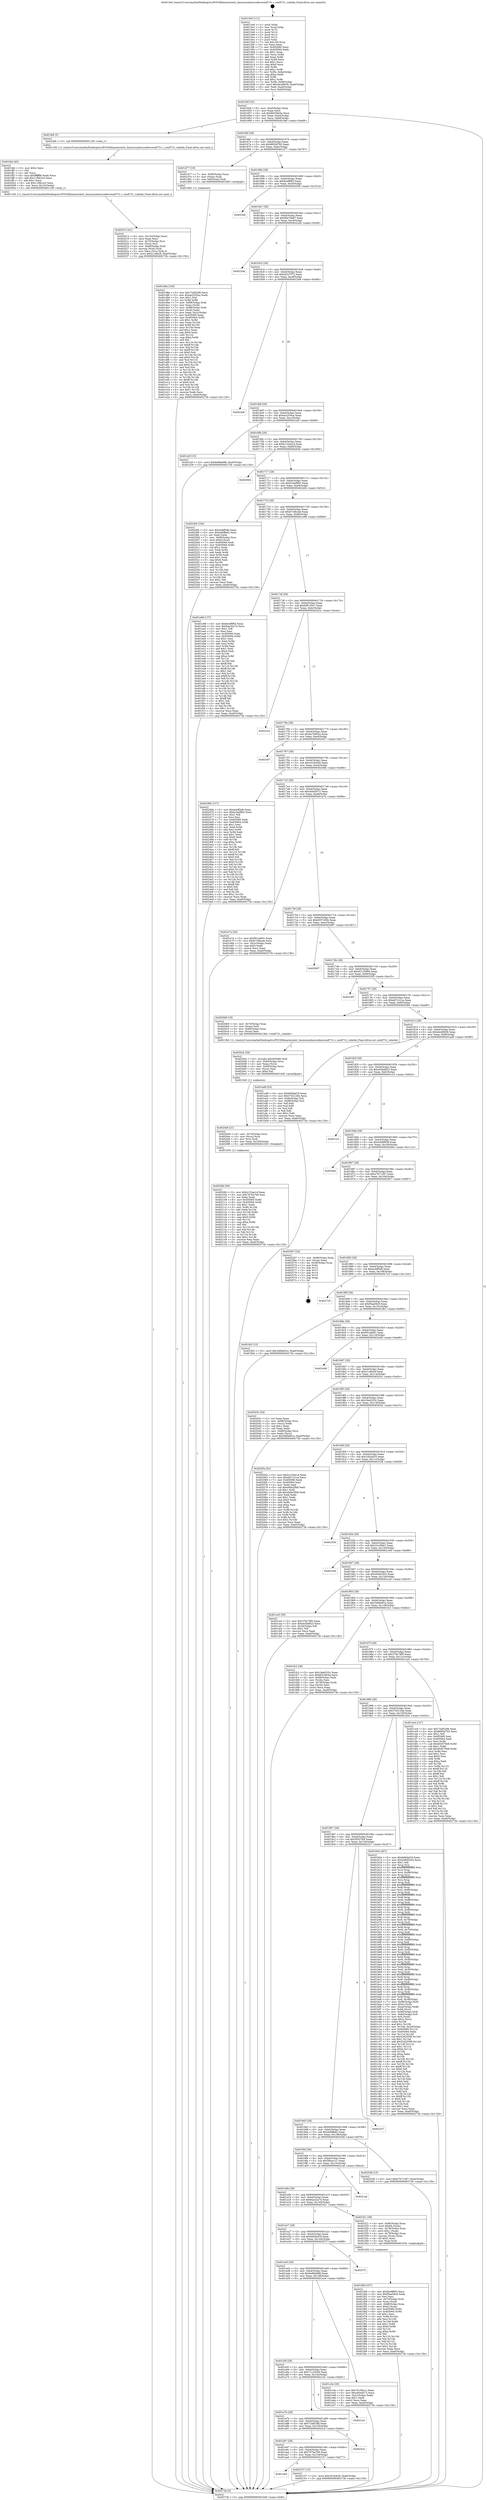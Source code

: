 digraph "0x4015e0" {
  label = "0x4015e0 (/mnt/c/Users/mathe/Desktop/tcc/POCII/binaries/extr_linuxsoundsoccodecswm8731.c_wm8731_volatile_Final-ollvm.out::main(0))"
  labelloc = "t"
  node[shape=record]

  Entry [label="",width=0.3,height=0.3,shape=circle,fillcolor=black,style=filled]
  "0x40164f" [label="{
     0x40164f [32]\l
     | [instrs]\l
     &nbsp;&nbsp;0x40164f \<+6\>: mov -0xa0(%rbp),%eax\l
     &nbsp;&nbsp;0x401655 \<+2\>: mov %eax,%ecx\l
     &nbsp;&nbsp;0x401657 \<+6\>: sub $0x80239c6a,%ecx\l
     &nbsp;&nbsp;0x40165d \<+6\>: mov %eax,-0xb4(%rbp)\l
     &nbsp;&nbsp;0x401663 \<+6\>: mov %ecx,-0xb8(%rbp)\l
     &nbsp;&nbsp;0x401669 \<+6\>: je 0000000000401fe6 \<main+0xa06\>\l
  }"]
  "0x401fe6" [label="{
     0x401fe6 [5]\l
     | [instrs]\l
     &nbsp;&nbsp;0x401fe6 \<+5\>: call 0000000000401160 \<next_i\>\l
     | [calls]\l
     &nbsp;&nbsp;0x401160 \{1\} (/mnt/c/Users/mathe/Desktop/tcc/POCII/binaries/extr_linuxsoundsoccodecswm8731.c_wm8731_volatile_Final-ollvm.out::next_i)\l
  }"]
  "0x40166f" [label="{
     0x40166f [28]\l
     | [instrs]\l
     &nbsp;&nbsp;0x40166f \<+5\>: jmp 0000000000401674 \<main+0x94\>\l
     &nbsp;&nbsp;0x401674 \<+6\>: mov -0xb4(%rbp),%eax\l
     &nbsp;&nbsp;0x40167a \<+5\>: sub $0x8693d7b5,%eax\l
     &nbsp;&nbsp;0x40167f \<+6\>: mov %eax,-0xbc(%rbp)\l
     &nbsp;&nbsp;0x401685 \<+6\>: je 0000000000401d77 \<main+0x797\>\l
  }"]
  Exit [label="",width=0.3,height=0.3,shape=circle,fillcolor=black,style=filled,peripheries=2]
  "0x401d77" [label="{
     0x401d77 [19]\l
     | [instrs]\l
     &nbsp;&nbsp;0x401d77 \<+7\>: mov -0x90(%rbp),%rax\l
     &nbsp;&nbsp;0x401d7e \<+3\>: mov (%rax),%rax\l
     &nbsp;&nbsp;0x401d81 \<+4\>: mov 0x8(%rax),%rdi\l
     &nbsp;&nbsp;0x401d85 \<+5\>: call 0000000000401060 \<atoi@plt\>\l
     | [calls]\l
     &nbsp;&nbsp;0x401060 \{1\} (unknown)\l
  }"]
  "0x40168b" [label="{
     0x40168b [28]\l
     | [instrs]\l
     &nbsp;&nbsp;0x40168b \<+5\>: jmp 0000000000401690 \<main+0xb0\>\l
     &nbsp;&nbsp;0x401690 \<+6\>: mov -0xb4(%rbp),%eax\l
     &nbsp;&nbsp;0x401696 \<+5\>: sub $0x8cef8f63,%eax\l
     &nbsp;&nbsp;0x40169b \<+6\>: mov %eax,-0xc0(%rbp)\l
     &nbsp;&nbsp;0x4016a1 \<+6\>: je 00000000004025fd \<main+0x101d\>\l
  }"]
  "0x401ab3" [label="{
     0x401ab3\l
  }", style=dashed]
  "0x4025fd" [label="{
     0x4025fd\l
  }", style=dashed]
  "0x4016a7" [label="{
     0x4016a7 [28]\l
     | [instrs]\l
     &nbsp;&nbsp;0x4016a7 \<+5\>: jmp 00000000004016ac \<main+0xcc\>\l
     &nbsp;&nbsp;0x4016ac \<+6\>: mov -0xb4(%rbp),%eax\l
     &nbsp;&nbsp;0x4016b2 \<+5\>: sub $0x96e78a87,%eax\l
     &nbsp;&nbsp;0x4016b7 \<+6\>: mov %eax,-0xc4(%rbp)\l
     &nbsp;&nbsp;0x4016bd \<+6\>: je 00000000004022dd \<main+0xcfd\>\l
  }"]
  "0x402157" [label="{
     0x402157 [15]\l
     | [instrs]\l
     &nbsp;&nbsp;0x402157 \<+10\>: movl $0xc018cb26,-0xa0(%rbp)\l
     &nbsp;&nbsp;0x402161 \<+5\>: jmp 000000000040273b \<main+0x115b\>\l
  }"]
  "0x4022dd" [label="{
     0x4022dd\l
  }", style=dashed]
  "0x4016c3" [label="{
     0x4016c3 [28]\l
     | [instrs]\l
     &nbsp;&nbsp;0x4016c3 \<+5\>: jmp 00000000004016c8 \<main+0xe8\>\l
     &nbsp;&nbsp;0x4016c8 \<+6\>: mov -0xb4(%rbp),%eax\l
     &nbsp;&nbsp;0x4016ce \<+5\>: sub $0xa0337f72,%eax\l
     &nbsp;&nbsp;0x4016d3 \<+6\>: mov %eax,-0xc8(%rbp)\l
     &nbsp;&nbsp;0x4016d9 \<+6\>: je 00000000004023e6 \<main+0xe06\>\l
  }"]
  "0x401a97" [label="{
     0x401a97 [28]\l
     | [instrs]\l
     &nbsp;&nbsp;0x401a97 \<+5\>: jmp 0000000000401a9c \<main+0x4bc\>\l
     &nbsp;&nbsp;0x401a9c \<+6\>: mov -0xb4(%rbp),%eax\l
     &nbsp;&nbsp;0x401aa2 \<+5\>: sub $0x767ba7b9,%eax\l
     &nbsp;&nbsp;0x401aa7 \<+6\>: mov %eax,-0x154(%rbp)\l
     &nbsp;&nbsp;0x401aad \<+6\>: je 0000000000402157 \<main+0xb77\>\l
  }"]
  "0x4023e6" [label="{
     0x4023e6\l
  }", style=dashed]
  "0x4016df" [label="{
     0x4016df [28]\l
     | [instrs]\l
     &nbsp;&nbsp;0x4016df \<+5\>: jmp 00000000004016e4 \<main+0x104\>\l
     &nbsp;&nbsp;0x4016e4 \<+6\>: mov -0xb4(%rbp),%eax\l
     &nbsp;&nbsp;0x4016ea \<+5\>: sub $0xae2250ca,%eax\l
     &nbsp;&nbsp;0x4016ef \<+6\>: mov %eax,-0xcc(%rbp)\l
     &nbsp;&nbsp;0x4016f5 \<+6\>: je 0000000000401e2f \<main+0x84f\>\l
  }"]
  "0x4025c4" [label="{
     0x4025c4\l
  }", style=dashed]
  "0x401e2f" [label="{
     0x401e2f [15]\l
     | [instrs]\l
     &nbsp;&nbsp;0x401e2f \<+10\>: movl $0x6e89a688,-0xa0(%rbp)\l
     &nbsp;&nbsp;0x401e39 \<+5\>: jmp 000000000040273b \<main+0x115b\>\l
  }"]
  "0x4016fb" [label="{
     0x4016fb [28]\l
     | [instrs]\l
     &nbsp;&nbsp;0x4016fb \<+5\>: jmp 0000000000401700 \<main+0x120\>\l
     &nbsp;&nbsp;0x401700 \<+6\>: mov -0xb4(%rbp),%eax\l
     &nbsp;&nbsp;0x401706 \<+5\>: sub $0xb133ae1d,%eax\l
     &nbsp;&nbsp;0x40170b \<+6\>: mov %eax,-0xd0(%rbp)\l
     &nbsp;&nbsp;0x401711 \<+6\>: je 0000000000402644 \<main+0x1064\>\l
  }"]
  "0x401a7b" [label="{
     0x401a7b [28]\l
     | [instrs]\l
     &nbsp;&nbsp;0x401a7b \<+5\>: jmp 0000000000401a80 \<main+0x4a0\>\l
     &nbsp;&nbsp;0x401a80 \<+6\>: mov -0xb4(%rbp),%eax\l
     &nbsp;&nbsp;0x401a86 \<+5\>: sub $0x72af5288,%eax\l
     &nbsp;&nbsp;0x401a8b \<+6\>: mov %eax,-0x150(%rbp)\l
     &nbsp;&nbsp;0x401a91 \<+6\>: je 00000000004025c4 \<main+0xfe4\>\l
  }"]
  "0x402644" [label="{
     0x402644\l
  }", style=dashed]
  "0x401717" [label="{
     0x401717 [28]\l
     | [instrs]\l
     &nbsp;&nbsp;0x401717 \<+5\>: jmp 000000000040171c \<main+0x13c\>\l
     &nbsp;&nbsp;0x40171c \<+6\>: mov -0xb4(%rbp),%eax\l
     &nbsp;&nbsp;0x401722 \<+5\>: sub $0xb1bef992,%eax\l
     &nbsp;&nbsp;0x401727 \<+6\>: mov %eax,-0xd4(%rbp)\l
     &nbsp;&nbsp;0x40172d \<+6\>: je 00000000004024f4 \<main+0xf14\>\l
  }"]
  "0x4021d1" [label="{
     0x4021d1\l
  }", style=dashed]
  "0x4024f4" [label="{
     0x4024f4 [100]\l
     | [instrs]\l
     &nbsp;&nbsp;0x4024f4 \<+5\>: mov $0xecbff3d6,%eax\l
     &nbsp;&nbsp;0x4024f9 \<+5\>: mov $0x4d4ffe82,%ecx\l
     &nbsp;&nbsp;0x4024fe \<+2\>: xor %edx,%edx\l
     &nbsp;&nbsp;0x402500 \<+7\>: mov -0x98(%rbp),%rsi\l
     &nbsp;&nbsp;0x402507 \<+6\>: movl $0x0,(%rsi)\l
     &nbsp;&nbsp;0x40250d \<+7\>: mov 0x405060,%edi\l
     &nbsp;&nbsp;0x402514 \<+8\>: mov 0x405064,%r8d\l
     &nbsp;&nbsp;0x40251c \<+3\>: sub $0x1,%edx\l
     &nbsp;&nbsp;0x40251f \<+3\>: mov %edi,%r9d\l
     &nbsp;&nbsp;0x402522 \<+3\>: add %edx,%r9d\l
     &nbsp;&nbsp;0x402525 \<+4\>: imul %r9d,%edi\l
     &nbsp;&nbsp;0x402529 \<+3\>: and $0x1,%edi\l
     &nbsp;&nbsp;0x40252c \<+3\>: cmp $0x0,%edi\l
     &nbsp;&nbsp;0x40252f \<+4\>: sete %r10b\l
     &nbsp;&nbsp;0x402533 \<+4\>: cmp $0xa,%r8d\l
     &nbsp;&nbsp;0x402537 \<+4\>: setl %r11b\l
     &nbsp;&nbsp;0x40253b \<+3\>: mov %r10b,%bl\l
     &nbsp;&nbsp;0x40253e \<+3\>: and %r11b,%bl\l
     &nbsp;&nbsp;0x402541 \<+3\>: xor %r11b,%r10b\l
     &nbsp;&nbsp;0x402544 \<+3\>: or %r10b,%bl\l
     &nbsp;&nbsp;0x402547 \<+3\>: test $0x1,%bl\l
     &nbsp;&nbsp;0x40254a \<+3\>: cmovne %ecx,%eax\l
     &nbsp;&nbsp;0x40254d \<+6\>: mov %eax,-0xa0(%rbp)\l
     &nbsp;&nbsp;0x402553 \<+5\>: jmp 000000000040273b \<main+0x115b\>\l
  }"]
  "0x401733" [label="{
     0x401733 [28]\l
     | [instrs]\l
     &nbsp;&nbsp;0x401733 \<+5\>: jmp 0000000000401738 \<main+0x158\>\l
     &nbsp;&nbsp;0x401738 \<+6\>: mov -0xb4(%rbp),%eax\l
     &nbsp;&nbsp;0x40173e \<+5\>: sub $0xb73dbceb,%eax\l
     &nbsp;&nbsp;0x401743 \<+6\>: mov %eax,-0xd8(%rbp)\l
     &nbsp;&nbsp;0x401749 \<+6\>: je 0000000000401e98 \<main+0x8b8\>\l
  }"]
  "0x4020fd" [label="{
     0x4020fd [90]\l
     | [instrs]\l
     &nbsp;&nbsp;0x4020fd \<+5\>: mov $0xb133ae1d,%eax\l
     &nbsp;&nbsp;0x402102 \<+5\>: mov $0x767ba7b9,%esi\l
     &nbsp;&nbsp;0x402107 \<+2\>: xor %edx,%edx\l
     &nbsp;&nbsp;0x402109 \<+8\>: mov 0x405060,%r8d\l
     &nbsp;&nbsp;0x402111 \<+8\>: mov 0x405064,%r9d\l
     &nbsp;&nbsp;0x402119 \<+3\>: sub $0x1,%edx\l
     &nbsp;&nbsp;0x40211c \<+3\>: mov %r8d,%r10d\l
     &nbsp;&nbsp;0x40211f \<+3\>: add %edx,%r10d\l
     &nbsp;&nbsp;0x402122 \<+4\>: imul %r10d,%r8d\l
     &nbsp;&nbsp;0x402126 \<+4\>: and $0x1,%r8d\l
     &nbsp;&nbsp;0x40212a \<+4\>: cmp $0x0,%r8d\l
     &nbsp;&nbsp;0x40212e \<+4\>: sete %r11b\l
     &nbsp;&nbsp;0x402132 \<+4\>: cmp $0xa,%r9d\l
     &nbsp;&nbsp;0x402136 \<+3\>: setl %bl\l
     &nbsp;&nbsp;0x402139 \<+3\>: mov %r11b,%r14b\l
     &nbsp;&nbsp;0x40213c \<+3\>: and %bl,%r14b\l
     &nbsp;&nbsp;0x40213f \<+3\>: xor %bl,%r11b\l
     &nbsp;&nbsp;0x402142 \<+3\>: or %r11b,%r14b\l
     &nbsp;&nbsp;0x402145 \<+4\>: test $0x1,%r14b\l
     &nbsp;&nbsp;0x402149 \<+3\>: cmovne %esi,%eax\l
     &nbsp;&nbsp;0x40214c \<+6\>: mov %eax,-0xa0(%rbp)\l
     &nbsp;&nbsp;0x402152 \<+5\>: jmp 000000000040273b \<main+0x115b\>\l
  }"]
  "0x401e98" [label="{
     0x401e98 [137]\l
     | [instrs]\l
     &nbsp;&nbsp;0x401e98 \<+5\>: mov $0x8cef8f63,%eax\l
     &nbsp;&nbsp;0x401e9d \<+5\>: mov $0x6aa32a74,%ecx\l
     &nbsp;&nbsp;0x401ea2 \<+2\>: mov $0x1,%dl\l
     &nbsp;&nbsp;0x401ea4 \<+2\>: xor %esi,%esi\l
     &nbsp;&nbsp;0x401ea6 \<+7\>: mov 0x405060,%edi\l
     &nbsp;&nbsp;0x401ead \<+8\>: mov 0x405064,%r8d\l
     &nbsp;&nbsp;0x401eb5 \<+3\>: sub $0x1,%esi\l
     &nbsp;&nbsp;0x401eb8 \<+3\>: mov %edi,%r9d\l
     &nbsp;&nbsp;0x401ebb \<+3\>: add %esi,%r9d\l
     &nbsp;&nbsp;0x401ebe \<+4\>: imul %r9d,%edi\l
     &nbsp;&nbsp;0x401ec2 \<+3\>: and $0x1,%edi\l
     &nbsp;&nbsp;0x401ec5 \<+3\>: cmp $0x0,%edi\l
     &nbsp;&nbsp;0x401ec8 \<+4\>: sete %r10b\l
     &nbsp;&nbsp;0x401ecc \<+4\>: cmp $0xa,%r8d\l
     &nbsp;&nbsp;0x401ed0 \<+4\>: setl %r11b\l
     &nbsp;&nbsp;0x401ed4 \<+3\>: mov %r10b,%bl\l
     &nbsp;&nbsp;0x401ed7 \<+3\>: xor $0xff,%bl\l
     &nbsp;&nbsp;0x401eda \<+3\>: mov %r11b,%r14b\l
     &nbsp;&nbsp;0x401edd \<+4\>: xor $0xff,%r14b\l
     &nbsp;&nbsp;0x401ee1 \<+3\>: xor $0x1,%dl\l
     &nbsp;&nbsp;0x401ee4 \<+3\>: mov %bl,%r15b\l
     &nbsp;&nbsp;0x401ee7 \<+4\>: and $0xff,%r15b\l
     &nbsp;&nbsp;0x401eeb \<+3\>: and %dl,%r10b\l
     &nbsp;&nbsp;0x401eee \<+3\>: mov %r14b,%r12b\l
     &nbsp;&nbsp;0x401ef1 \<+4\>: and $0xff,%r12b\l
     &nbsp;&nbsp;0x401ef5 \<+3\>: and %dl,%r11b\l
     &nbsp;&nbsp;0x401ef8 \<+3\>: or %r10b,%r15b\l
     &nbsp;&nbsp;0x401efb \<+3\>: or %r11b,%r12b\l
     &nbsp;&nbsp;0x401efe \<+3\>: xor %r12b,%r15b\l
     &nbsp;&nbsp;0x401f01 \<+3\>: or %r14b,%bl\l
     &nbsp;&nbsp;0x401f04 \<+3\>: xor $0xff,%bl\l
     &nbsp;&nbsp;0x401f07 \<+3\>: or $0x1,%dl\l
     &nbsp;&nbsp;0x401f0a \<+2\>: and %dl,%bl\l
     &nbsp;&nbsp;0x401f0c \<+3\>: or %bl,%r15b\l
     &nbsp;&nbsp;0x401f0f \<+4\>: test $0x1,%r15b\l
     &nbsp;&nbsp;0x401f13 \<+3\>: cmovne %ecx,%eax\l
     &nbsp;&nbsp;0x401f16 \<+6\>: mov %eax,-0xa0(%rbp)\l
     &nbsp;&nbsp;0x401f1c \<+5\>: jmp 000000000040273b \<main+0x115b\>\l
  }"]
  "0x40174f" [label="{
     0x40174f [28]\l
     | [instrs]\l
     &nbsp;&nbsp;0x40174f \<+5\>: jmp 0000000000401754 \<main+0x174\>\l
     &nbsp;&nbsp;0x401754 \<+6\>: mov -0xb4(%rbp),%eax\l
     &nbsp;&nbsp;0x40175a \<+5\>: sub $0xb8f120a7,%eax\l
     &nbsp;&nbsp;0x40175f \<+6\>: mov %eax,-0xdc(%rbp)\l
     &nbsp;&nbsp;0x401765 \<+6\>: je 00000000004022ce \<main+0xcee\>\l
  }"]
  "0x4020e8" [label="{
     0x4020e8 [21]\l
     | [instrs]\l
     &nbsp;&nbsp;0x4020e8 \<+4\>: mov -0x70(%rbp),%rcx\l
     &nbsp;&nbsp;0x4020ec \<+3\>: mov (%rcx),%rcx\l
     &nbsp;&nbsp;0x4020ef \<+3\>: mov %rcx,%rdi\l
     &nbsp;&nbsp;0x4020f2 \<+6\>: mov %eax,-0x160(%rbp)\l
     &nbsp;&nbsp;0x4020f8 \<+5\>: call 0000000000401030 \<free@plt\>\l
     | [calls]\l
     &nbsp;&nbsp;0x401030 \{1\} (unknown)\l
  }"]
  "0x4022ce" [label="{
     0x4022ce\l
  }", style=dashed]
  "0x40176b" [label="{
     0x40176b [28]\l
     | [instrs]\l
     &nbsp;&nbsp;0x40176b \<+5\>: jmp 0000000000401770 \<main+0x190\>\l
     &nbsp;&nbsp;0x401770 \<+6\>: mov -0xb4(%rbp),%eax\l
     &nbsp;&nbsp;0x401776 \<+5\>: sub $0xba7b802a,%eax\l
     &nbsp;&nbsp;0x40177b \<+6\>: mov %eax,-0xe0(%rbp)\l
     &nbsp;&nbsp;0x401781 \<+6\>: je 0000000000402457 \<main+0xe77\>\l
  }"]
  "0x4020cb" [label="{
     0x4020cb [29]\l
     | [instrs]\l
     &nbsp;&nbsp;0x4020cb \<+10\>: movabs $0x4030d6,%rdi\l
     &nbsp;&nbsp;0x4020d5 \<+4\>: mov -0x60(%rbp),%rcx\l
     &nbsp;&nbsp;0x4020d9 \<+2\>: mov %eax,(%rcx)\l
     &nbsp;&nbsp;0x4020db \<+4\>: mov -0x60(%rbp),%rcx\l
     &nbsp;&nbsp;0x4020df \<+2\>: mov (%rcx),%esi\l
     &nbsp;&nbsp;0x4020e1 \<+2\>: mov $0x0,%al\l
     &nbsp;&nbsp;0x4020e3 \<+5\>: call 0000000000401040 \<printf@plt\>\l
     | [calls]\l
     &nbsp;&nbsp;0x401040 \{1\} (unknown)\l
  }"]
  "0x402457" [label="{
     0x402457\l
  }", style=dashed]
  "0x401787" [label="{
     0x401787 [28]\l
     | [instrs]\l
     &nbsp;&nbsp;0x401787 \<+5\>: jmp 000000000040178c \<main+0x1ac\>\l
     &nbsp;&nbsp;0x40178c \<+6\>: mov -0xb4(%rbp),%eax\l
     &nbsp;&nbsp;0x401792 \<+5\>: sub $0xc018cb26,%eax\l
     &nbsp;&nbsp;0x401797 \<+6\>: mov %eax,-0xe4(%rbp)\l
     &nbsp;&nbsp;0x40179d \<+6\>: je 000000000040246b \<main+0xe8b\>\l
  }"]
  "0x402013" [label="{
     0x402013 [41]\l
     | [instrs]\l
     &nbsp;&nbsp;0x402013 \<+6\>: mov -0x15c(%rbp),%ecx\l
     &nbsp;&nbsp;0x402019 \<+3\>: imul %eax,%ecx\l
     &nbsp;&nbsp;0x40201c \<+4\>: mov -0x70(%rbp),%rsi\l
     &nbsp;&nbsp;0x402020 \<+3\>: mov (%rsi),%rsi\l
     &nbsp;&nbsp;0x402023 \<+4\>: mov -0x68(%rbp),%rdi\l
     &nbsp;&nbsp;0x402027 \<+3\>: movslq (%rdi),%rdi\l
     &nbsp;&nbsp;0x40202a \<+3\>: mov %ecx,(%rsi,%rdi,4)\l
     &nbsp;&nbsp;0x40202d \<+10\>: movl $0x21c6b28,-0xa0(%rbp)\l
     &nbsp;&nbsp;0x402037 \<+5\>: jmp 000000000040273b \<main+0x115b\>\l
  }"]
  "0x40246b" [label="{
     0x40246b [137]\l
     | [instrs]\l
     &nbsp;&nbsp;0x40246b \<+5\>: mov $0xecbff3d6,%eax\l
     &nbsp;&nbsp;0x402470 \<+5\>: mov $0xb1bef992,%ecx\l
     &nbsp;&nbsp;0x402475 \<+2\>: mov $0x1,%dl\l
     &nbsp;&nbsp;0x402477 \<+2\>: xor %esi,%esi\l
     &nbsp;&nbsp;0x402479 \<+7\>: mov 0x405060,%edi\l
     &nbsp;&nbsp;0x402480 \<+8\>: mov 0x405064,%r8d\l
     &nbsp;&nbsp;0x402488 \<+3\>: sub $0x1,%esi\l
     &nbsp;&nbsp;0x40248b \<+3\>: mov %edi,%r9d\l
     &nbsp;&nbsp;0x40248e \<+3\>: add %esi,%r9d\l
     &nbsp;&nbsp;0x402491 \<+4\>: imul %r9d,%edi\l
     &nbsp;&nbsp;0x402495 \<+3\>: and $0x1,%edi\l
     &nbsp;&nbsp;0x402498 \<+3\>: cmp $0x0,%edi\l
     &nbsp;&nbsp;0x40249b \<+4\>: sete %r10b\l
     &nbsp;&nbsp;0x40249f \<+4\>: cmp $0xa,%r8d\l
     &nbsp;&nbsp;0x4024a3 \<+4\>: setl %r11b\l
     &nbsp;&nbsp;0x4024a7 \<+3\>: mov %r10b,%bl\l
     &nbsp;&nbsp;0x4024aa \<+3\>: xor $0xff,%bl\l
     &nbsp;&nbsp;0x4024ad \<+3\>: mov %r11b,%r14b\l
     &nbsp;&nbsp;0x4024b0 \<+4\>: xor $0xff,%r14b\l
     &nbsp;&nbsp;0x4024b4 \<+3\>: xor $0x0,%dl\l
     &nbsp;&nbsp;0x4024b7 \<+3\>: mov %bl,%r15b\l
     &nbsp;&nbsp;0x4024ba \<+4\>: and $0x0,%r15b\l
     &nbsp;&nbsp;0x4024be \<+3\>: and %dl,%r10b\l
     &nbsp;&nbsp;0x4024c1 \<+3\>: mov %r14b,%r12b\l
     &nbsp;&nbsp;0x4024c4 \<+4\>: and $0x0,%r12b\l
     &nbsp;&nbsp;0x4024c8 \<+3\>: and %dl,%r11b\l
     &nbsp;&nbsp;0x4024cb \<+3\>: or %r10b,%r15b\l
     &nbsp;&nbsp;0x4024ce \<+3\>: or %r11b,%r12b\l
     &nbsp;&nbsp;0x4024d1 \<+3\>: xor %r12b,%r15b\l
     &nbsp;&nbsp;0x4024d4 \<+3\>: or %r14b,%bl\l
     &nbsp;&nbsp;0x4024d7 \<+3\>: xor $0xff,%bl\l
     &nbsp;&nbsp;0x4024da \<+3\>: or $0x0,%dl\l
     &nbsp;&nbsp;0x4024dd \<+2\>: and %dl,%bl\l
     &nbsp;&nbsp;0x4024df \<+3\>: or %bl,%r15b\l
     &nbsp;&nbsp;0x4024e2 \<+4\>: test $0x1,%r15b\l
     &nbsp;&nbsp;0x4024e6 \<+3\>: cmovne %ecx,%eax\l
     &nbsp;&nbsp;0x4024e9 \<+6\>: mov %eax,-0xa0(%rbp)\l
     &nbsp;&nbsp;0x4024ef \<+5\>: jmp 000000000040273b \<main+0x115b\>\l
  }"]
  "0x4017a3" [label="{
     0x4017a3 [28]\l
     | [instrs]\l
     &nbsp;&nbsp;0x4017a3 \<+5\>: jmp 00000000004017a8 \<main+0x1c8\>\l
     &nbsp;&nbsp;0x4017a8 \<+6\>: mov -0xb4(%rbp),%eax\l
     &nbsp;&nbsp;0x4017ae \<+5\>: sub $0xcb04d572,%eax\l
     &nbsp;&nbsp;0x4017b3 \<+6\>: mov %eax,-0xe8(%rbp)\l
     &nbsp;&nbsp;0x4017b9 \<+6\>: je 0000000000401e7a \<main+0x89a\>\l
  }"]
  "0x401feb" [label="{
     0x401feb [40]\l
     | [instrs]\l
     &nbsp;&nbsp;0x401feb \<+5\>: mov $0x2,%ecx\l
     &nbsp;&nbsp;0x401ff0 \<+1\>: cltd\l
     &nbsp;&nbsp;0x401ff1 \<+2\>: idiv %ecx\l
     &nbsp;&nbsp;0x401ff3 \<+6\>: imul $0xfffffffe,%edx,%ecx\l
     &nbsp;&nbsp;0x401ff9 \<+6\>: add $0x11fbb1e2,%ecx\l
     &nbsp;&nbsp;0x401fff \<+3\>: add $0x1,%ecx\l
     &nbsp;&nbsp;0x402002 \<+6\>: sub $0x11fbb1e2,%ecx\l
     &nbsp;&nbsp;0x402008 \<+6\>: mov %ecx,-0x15c(%rbp)\l
     &nbsp;&nbsp;0x40200e \<+5\>: call 0000000000401160 \<next_i\>\l
     | [calls]\l
     &nbsp;&nbsp;0x401160 \{1\} (/mnt/c/Users/mathe/Desktop/tcc/POCII/binaries/extr_linuxsoundsoccodecswm8731.c_wm8731_volatile_Final-ollvm.out::next_i)\l
  }"]
  "0x401e7a" [label="{
     0x401e7a [30]\l
     | [instrs]\l
     &nbsp;&nbsp;0x401e7a \<+5\>: mov $0xf91a4601,%eax\l
     &nbsp;&nbsp;0x401e7f \<+5\>: mov $0xb73dbceb,%ecx\l
     &nbsp;&nbsp;0x401e84 \<+3\>: mov -0x2c(%rbp),%edx\l
     &nbsp;&nbsp;0x401e87 \<+3\>: cmp $0x0,%edx\l
     &nbsp;&nbsp;0x401e8a \<+3\>: cmove %ecx,%eax\l
     &nbsp;&nbsp;0x401e8d \<+6\>: mov %eax,-0xa0(%rbp)\l
     &nbsp;&nbsp;0x401e93 \<+5\>: jmp 000000000040273b \<main+0x115b\>\l
  }"]
  "0x4017bf" [label="{
     0x4017bf [28]\l
     | [instrs]\l
     &nbsp;&nbsp;0x4017bf \<+5\>: jmp 00000000004017c4 \<main+0x1e4\>\l
     &nbsp;&nbsp;0x4017c4 \<+6\>: mov -0xb4(%rbp),%eax\l
     &nbsp;&nbsp;0x4017ca \<+5\>: sub $0xd057c92b,%eax\l
     &nbsp;&nbsp;0x4017cf \<+6\>: mov %eax,-0xec(%rbp)\l
     &nbsp;&nbsp;0x4017d5 \<+6\>: je 0000000000402697 \<main+0x10b7\>\l
  }"]
  "0x401f48" [label="{
     0x401f48 [107]\l
     | [instrs]\l
     &nbsp;&nbsp;0x401f48 \<+5\>: mov $0x8cef8f63,%ecx\l
     &nbsp;&nbsp;0x401f4d \<+5\>: mov $0xf5aa58c9,%edx\l
     &nbsp;&nbsp;0x401f52 \<+2\>: xor %esi,%esi\l
     &nbsp;&nbsp;0x401f54 \<+4\>: mov -0x70(%rbp),%rdi\l
     &nbsp;&nbsp;0x401f58 \<+3\>: mov %rax,(%rdi)\l
     &nbsp;&nbsp;0x401f5b \<+4\>: mov -0x68(%rbp),%rax\l
     &nbsp;&nbsp;0x401f5f \<+6\>: movl $0x0,(%rax)\l
     &nbsp;&nbsp;0x401f65 \<+8\>: mov 0x405060,%r8d\l
     &nbsp;&nbsp;0x401f6d \<+8\>: mov 0x405064,%r9d\l
     &nbsp;&nbsp;0x401f75 \<+3\>: sub $0x1,%esi\l
     &nbsp;&nbsp;0x401f78 \<+3\>: mov %r8d,%r10d\l
     &nbsp;&nbsp;0x401f7b \<+3\>: add %esi,%r10d\l
     &nbsp;&nbsp;0x401f7e \<+4\>: imul %r10d,%r8d\l
     &nbsp;&nbsp;0x401f82 \<+4\>: and $0x1,%r8d\l
     &nbsp;&nbsp;0x401f86 \<+4\>: cmp $0x0,%r8d\l
     &nbsp;&nbsp;0x401f8a \<+4\>: sete %r11b\l
     &nbsp;&nbsp;0x401f8e \<+4\>: cmp $0xa,%r9d\l
     &nbsp;&nbsp;0x401f92 \<+3\>: setl %bl\l
     &nbsp;&nbsp;0x401f95 \<+3\>: mov %r11b,%r14b\l
     &nbsp;&nbsp;0x401f98 \<+3\>: and %bl,%r14b\l
     &nbsp;&nbsp;0x401f9b \<+3\>: xor %bl,%r11b\l
     &nbsp;&nbsp;0x401f9e \<+3\>: or %r11b,%r14b\l
     &nbsp;&nbsp;0x401fa1 \<+4\>: test $0x1,%r14b\l
     &nbsp;&nbsp;0x401fa5 \<+3\>: cmovne %edx,%ecx\l
     &nbsp;&nbsp;0x401fa8 \<+6\>: mov %ecx,-0xa0(%rbp)\l
     &nbsp;&nbsp;0x401fae \<+5\>: jmp 000000000040273b \<main+0x115b\>\l
  }"]
  "0x402697" [label="{
     0x402697\l
  }", style=dashed]
  "0x4017db" [label="{
     0x4017db [28]\l
     | [instrs]\l
     &nbsp;&nbsp;0x4017db \<+5\>: jmp 00000000004017e0 \<main+0x200\>\l
     &nbsp;&nbsp;0x4017e0 \<+6\>: mov -0xb4(%rbp),%eax\l
     &nbsp;&nbsp;0x4017e6 \<+5\>: sub $0xd2155894,%eax\l
     &nbsp;&nbsp;0x4017eb \<+6\>: mov %eax,-0xf0(%rbp)\l
     &nbsp;&nbsp;0x4017f1 \<+6\>: je 00000000004023f5 \<main+0xe15\>\l
  }"]
  "0x401a5f" [label="{
     0x401a5f [28]\l
     | [instrs]\l
     &nbsp;&nbsp;0x401a5f \<+5\>: jmp 0000000000401a64 \<main+0x484\>\l
     &nbsp;&nbsp;0x401a64 \<+6\>: mov -0xb4(%rbp),%eax\l
     &nbsp;&nbsp;0x401a6a \<+5\>: sub $0x71c1624d,%eax\l
     &nbsp;&nbsp;0x401a6f \<+6\>: mov %eax,-0x14c(%rbp)\l
     &nbsp;&nbsp;0x401a75 \<+6\>: je 00000000004021d1 \<main+0xbf1\>\l
  }"]
  "0x4023f5" [label="{
     0x4023f5\l
  }", style=dashed]
  "0x4017f7" [label="{
     0x4017f7 [28]\l
     | [instrs]\l
     &nbsp;&nbsp;0x4017f7 \<+5\>: jmp 00000000004017fc \<main+0x21c\>\l
     &nbsp;&nbsp;0x4017fc \<+6\>: mov -0xb4(%rbp),%eax\l
     &nbsp;&nbsp;0x401802 \<+5\>: sub $0xdd7c21ca,%eax\l
     &nbsp;&nbsp;0x401807 \<+6\>: mov %eax,-0xf4(%rbp)\l
     &nbsp;&nbsp;0x40180d \<+6\>: je 00000000004020b9 \<main+0xad9\>\l
  }"]
  "0x401e3e" [label="{
     0x401e3e [30]\l
     | [instrs]\l
     &nbsp;&nbsp;0x401e3e \<+5\>: mov $0x7b100cc1,%eax\l
     &nbsp;&nbsp;0x401e43 \<+5\>: mov $0xcb04d572,%ecx\l
     &nbsp;&nbsp;0x401e48 \<+3\>: mov -0x2c(%rbp),%edx\l
     &nbsp;&nbsp;0x401e4b \<+3\>: cmp $0x1,%edx\l
     &nbsp;&nbsp;0x401e4e \<+3\>: cmovl %ecx,%eax\l
     &nbsp;&nbsp;0x401e51 \<+6\>: mov %eax,-0xa0(%rbp)\l
     &nbsp;&nbsp;0x401e57 \<+5\>: jmp 000000000040273b \<main+0x115b\>\l
  }"]
  "0x4020b9" [label="{
     0x4020b9 [18]\l
     | [instrs]\l
     &nbsp;&nbsp;0x4020b9 \<+4\>: mov -0x70(%rbp),%rax\l
     &nbsp;&nbsp;0x4020bd \<+3\>: mov (%rax),%rdi\l
     &nbsp;&nbsp;0x4020c0 \<+4\>: mov -0x80(%rbp),%rax\l
     &nbsp;&nbsp;0x4020c4 \<+2\>: mov (%rax),%esi\l
     &nbsp;&nbsp;0x4020c6 \<+5\>: call 00000000004013b0 \<wm8731_volatile\>\l
     | [calls]\l
     &nbsp;&nbsp;0x4013b0 \{1\} (/mnt/c/Users/mathe/Desktop/tcc/POCII/binaries/extr_linuxsoundsoccodecswm8731.c_wm8731_volatile_Final-ollvm.out::wm8731_volatile)\l
  }"]
  "0x401813" [label="{
     0x401813 [28]\l
     | [instrs]\l
     &nbsp;&nbsp;0x401813 \<+5\>: jmp 0000000000401818 \<main+0x238\>\l
     &nbsp;&nbsp;0x401818 \<+6\>: mov -0xb4(%rbp),%eax\l
     &nbsp;&nbsp;0x40181e \<+5\>: sub $0xdecb8636,%eax\l
     &nbsp;&nbsp;0x401823 \<+6\>: mov %eax,-0xf8(%rbp)\l
     &nbsp;&nbsp;0x401829 \<+6\>: je 0000000000401ad9 \<main+0x4f9\>\l
  }"]
  "0x401a43" [label="{
     0x401a43 [28]\l
     | [instrs]\l
     &nbsp;&nbsp;0x401a43 \<+5\>: jmp 0000000000401a48 \<main+0x468\>\l
     &nbsp;&nbsp;0x401a48 \<+6\>: mov -0xb4(%rbp),%eax\l
     &nbsp;&nbsp;0x401a4e \<+5\>: sub $0x6e89a688,%eax\l
     &nbsp;&nbsp;0x401a53 \<+6\>: mov %eax,-0x148(%rbp)\l
     &nbsp;&nbsp;0x401a59 \<+6\>: je 0000000000401e3e \<main+0x85e\>\l
  }"]
  "0x401ad9" [label="{
     0x401ad9 [53]\l
     | [instrs]\l
     &nbsp;&nbsp;0x401ad9 \<+5\>: mov $0x6d0daf18,%eax\l
     &nbsp;&nbsp;0x401ade \<+5\>: mov $0x37d2126e,%ecx\l
     &nbsp;&nbsp;0x401ae3 \<+6\>: mov -0x9a(%rbp),%dl\l
     &nbsp;&nbsp;0x401ae9 \<+7\>: mov -0x99(%rbp),%sil\l
     &nbsp;&nbsp;0x401af0 \<+3\>: mov %dl,%dil\l
     &nbsp;&nbsp;0x401af3 \<+3\>: and %sil,%dil\l
     &nbsp;&nbsp;0x401af6 \<+3\>: xor %sil,%dl\l
     &nbsp;&nbsp;0x401af9 \<+3\>: or %dl,%dil\l
     &nbsp;&nbsp;0x401afc \<+4\>: test $0x1,%dil\l
     &nbsp;&nbsp;0x401b00 \<+3\>: cmovne %ecx,%eax\l
     &nbsp;&nbsp;0x401b03 \<+6\>: mov %eax,-0xa0(%rbp)\l
     &nbsp;&nbsp;0x401b09 \<+5\>: jmp 000000000040273b \<main+0x115b\>\l
  }"]
  "0x40182f" [label="{
     0x40182f [28]\l
     | [instrs]\l
     &nbsp;&nbsp;0x40182f \<+5\>: jmp 0000000000401834 \<main+0x254\>\l
     &nbsp;&nbsp;0x401834 \<+6\>: mov -0xb4(%rbp),%eax\l
     &nbsp;&nbsp;0x40183a \<+5\>: sub $0xe02bd623,%eax\l
     &nbsp;&nbsp;0x40183f \<+6\>: mov %eax,-0xfc(%rbp)\l
     &nbsp;&nbsp;0x401845 \<+6\>: je 0000000000401cc3 \<main+0x6e3\>\l
  }"]
  "0x40273b" [label="{
     0x40273b [5]\l
     | [instrs]\l
     &nbsp;&nbsp;0x40273b \<+5\>: jmp 000000000040164f \<main+0x6f\>\l
  }"]
  "0x4015e0" [label="{
     0x4015e0 [111]\l
     | [instrs]\l
     &nbsp;&nbsp;0x4015e0 \<+1\>: push %rbp\l
     &nbsp;&nbsp;0x4015e1 \<+3\>: mov %rsp,%rbp\l
     &nbsp;&nbsp;0x4015e4 \<+2\>: push %r15\l
     &nbsp;&nbsp;0x4015e6 \<+2\>: push %r14\l
     &nbsp;&nbsp;0x4015e8 \<+2\>: push %r13\l
     &nbsp;&nbsp;0x4015ea \<+2\>: push %r12\l
     &nbsp;&nbsp;0x4015ec \<+1\>: push %rbx\l
     &nbsp;&nbsp;0x4015ed \<+7\>: sub $0x158,%rsp\l
     &nbsp;&nbsp;0x4015f4 \<+2\>: xor %eax,%eax\l
     &nbsp;&nbsp;0x4015f6 \<+7\>: mov 0x405060,%ecx\l
     &nbsp;&nbsp;0x4015fd \<+7\>: mov 0x405064,%edx\l
     &nbsp;&nbsp;0x401604 \<+3\>: sub $0x1,%eax\l
     &nbsp;&nbsp;0x401607 \<+3\>: mov %ecx,%r8d\l
     &nbsp;&nbsp;0x40160a \<+3\>: add %eax,%r8d\l
     &nbsp;&nbsp;0x40160d \<+4\>: imul %r8d,%ecx\l
     &nbsp;&nbsp;0x401611 \<+3\>: and $0x1,%ecx\l
     &nbsp;&nbsp;0x401614 \<+3\>: cmp $0x0,%ecx\l
     &nbsp;&nbsp;0x401617 \<+4\>: sete %r9b\l
     &nbsp;&nbsp;0x40161b \<+4\>: and $0x1,%r9b\l
     &nbsp;&nbsp;0x40161f \<+7\>: mov %r9b,-0x9a(%rbp)\l
     &nbsp;&nbsp;0x401626 \<+3\>: cmp $0xa,%edx\l
     &nbsp;&nbsp;0x401629 \<+4\>: setl %r9b\l
     &nbsp;&nbsp;0x40162d \<+4\>: and $0x1,%r9b\l
     &nbsp;&nbsp;0x401631 \<+7\>: mov %r9b,-0x99(%rbp)\l
     &nbsp;&nbsp;0x401638 \<+10\>: movl $0xdecb8636,-0xa0(%rbp)\l
     &nbsp;&nbsp;0x401642 \<+6\>: mov %edi,-0xa4(%rbp)\l
     &nbsp;&nbsp;0x401648 \<+7\>: mov %rsi,-0xb0(%rbp)\l
  }"]
  "0x40257f" [label="{
     0x40257f\l
  }", style=dashed]
  "0x401cc3" [label="{
     0x401cc3\l
  }", style=dashed]
  "0x40184b" [label="{
     0x40184b [28]\l
     | [instrs]\l
     &nbsp;&nbsp;0x40184b \<+5\>: jmp 0000000000401850 \<main+0x270\>\l
     &nbsp;&nbsp;0x401850 \<+6\>: mov -0xb4(%rbp),%eax\l
     &nbsp;&nbsp;0x401856 \<+5\>: sub $0xe269f938,%eax\l
     &nbsp;&nbsp;0x40185b \<+6\>: mov %eax,-0x100(%rbp)\l
     &nbsp;&nbsp;0x401861 \<+6\>: je 00000000004026fa \<main+0x111a\>\l
  }"]
  "0x401a27" [label="{
     0x401a27 [28]\l
     | [instrs]\l
     &nbsp;&nbsp;0x401a27 \<+5\>: jmp 0000000000401a2c \<main+0x44c\>\l
     &nbsp;&nbsp;0x401a2c \<+6\>: mov -0xb4(%rbp),%eax\l
     &nbsp;&nbsp;0x401a32 \<+5\>: sub $0x6d0daf18,%eax\l
     &nbsp;&nbsp;0x401a37 \<+6\>: mov %eax,-0x144(%rbp)\l
     &nbsp;&nbsp;0x401a3d \<+6\>: je 000000000040257f \<main+0xf9f\>\l
  }"]
  "0x4026fa" [label="{
     0x4026fa\l
  }", style=dashed]
  "0x401867" [label="{
     0x401867 [28]\l
     | [instrs]\l
     &nbsp;&nbsp;0x401867 \<+5\>: jmp 000000000040186c \<main+0x28c\>\l
     &nbsp;&nbsp;0x40186c \<+6\>: mov -0xb4(%rbp),%eax\l
     &nbsp;&nbsp;0x401872 \<+5\>: sub $0xe7671287,%eax\l
     &nbsp;&nbsp;0x401877 \<+6\>: mov %eax,-0x104(%rbp)\l
     &nbsp;&nbsp;0x40187d \<+6\>: je 0000000000402567 \<main+0xf87\>\l
  }"]
  "0x401f21" [label="{
     0x401f21 [39]\l
     | [instrs]\l
     &nbsp;&nbsp;0x401f21 \<+4\>: mov -0x80(%rbp),%rax\l
     &nbsp;&nbsp;0x401f25 \<+6\>: movl $0x64,(%rax)\l
     &nbsp;&nbsp;0x401f2b \<+4\>: mov -0x78(%rbp),%rax\l
     &nbsp;&nbsp;0x401f2f \<+6\>: movl $0x1,(%rax)\l
     &nbsp;&nbsp;0x401f35 \<+4\>: mov -0x78(%rbp),%rax\l
     &nbsp;&nbsp;0x401f39 \<+3\>: movslq (%rax),%rax\l
     &nbsp;&nbsp;0x401f3c \<+4\>: shl $0x2,%rax\l
     &nbsp;&nbsp;0x401f40 \<+3\>: mov %rax,%rdi\l
     &nbsp;&nbsp;0x401f43 \<+5\>: call 0000000000401050 \<malloc@plt\>\l
     | [calls]\l
     &nbsp;&nbsp;0x401050 \{1\} (unknown)\l
  }"]
  "0x402567" [label="{
     0x402567 [24]\l
     | [instrs]\l
     &nbsp;&nbsp;0x402567 \<+7\>: mov -0x98(%rbp),%rax\l
     &nbsp;&nbsp;0x40256e \<+2\>: mov (%rax),%eax\l
     &nbsp;&nbsp;0x402570 \<+4\>: lea -0x28(%rbp),%rsp\l
     &nbsp;&nbsp;0x402574 \<+1\>: pop %rbx\l
     &nbsp;&nbsp;0x402575 \<+2\>: pop %r12\l
     &nbsp;&nbsp;0x402577 \<+2\>: pop %r13\l
     &nbsp;&nbsp;0x402579 \<+2\>: pop %r14\l
     &nbsp;&nbsp;0x40257b \<+2\>: pop %r15\l
     &nbsp;&nbsp;0x40257d \<+1\>: pop %rbp\l
     &nbsp;&nbsp;0x40257e \<+1\>: ret\l
  }"]
  "0x401883" [label="{
     0x401883 [28]\l
     | [instrs]\l
     &nbsp;&nbsp;0x401883 \<+5\>: jmp 0000000000401888 \<main+0x2a8\>\l
     &nbsp;&nbsp;0x401888 \<+6\>: mov -0xb4(%rbp),%eax\l
     &nbsp;&nbsp;0x40188e \<+5\>: sub $0xecbff3d6,%eax\l
     &nbsp;&nbsp;0x401893 \<+6\>: mov %eax,-0x108(%rbp)\l
     &nbsp;&nbsp;0x401899 \<+6\>: je 0000000000402724 \<main+0x1144\>\l
  }"]
  "0x401a0b" [label="{
     0x401a0b [28]\l
     | [instrs]\l
     &nbsp;&nbsp;0x401a0b \<+5\>: jmp 0000000000401a10 \<main+0x430\>\l
     &nbsp;&nbsp;0x401a10 \<+6\>: mov -0xb4(%rbp),%eax\l
     &nbsp;&nbsp;0x401a16 \<+5\>: sub $0x6aa32a74,%eax\l
     &nbsp;&nbsp;0x401a1b \<+6\>: mov %eax,-0x140(%rbp)\l
     &nbsp;&nbsp;0x401a21 \<+6\>: je 0000000000401f21 \<main+0x941\>\l
  }"]
  "0x402724" [label="{
     0x402724\l
  }", style=dashed]
  "0x40189f" [label="{
     0x40189f [28]\l
     | [instrs]\l
     &nbsp;&nbsp;0x40189f \<+5\>: jmp 00000000004018a4 \<main+0x2c4\>\l
     &nbsp;&nbsp;0x4018a4 \<+6\>: mov -0xb4(%rbp),%eax\l
     &nbsp;&nbsp;0x4018aa \<+5\>: sub $0xf5aa58c9,%eax\l
     &nbsp;&nbsp;0x4018af \<+6\>: mov %eax,-0x10c(%rbp)\l
     &nbsp;&nbsp;0x4018b5 \<+6\>: je 0000000000401fb3 \<main+0x9d3\>\l
  }"]
  "0x4021ad" [label="{
     0x4021ad\l
  }", style=dashed]
  "0x401fb3" [label="{
     0x401fb3 [15]\l
     | [instrs]\l
     &nbsp;&nbsp;0x401fb3 \<+10\>: movl $0x346bb91a,-0xa0(%rbp)\l
     &nbsp;&nbsp;0x401fbd \<+5\>: jmp 000000000040273b \<main+0x115b\>\l
  }"]
  "0x4018bb" [label="{
     0x4018bb [28]\l
     | [instrs]\l
     &nbsp;&nbsp;0x4018bb \<+5\>: jmp 00000000004018c0 \<main+0x2e0\>\l
     &nbsp;&nbsp;0x4018c0 \<+6\>: mov -0xb4(%rbp),%eax\l
     &nbsp;&nbsp;0x4018c6 \<+5\>: sub $0xf91a4601,%eax\l
     &nbsp;&nbsp;0x4018cb \<+6\>: mov %eax,-0x110(%rbp)\l
     &nbsp;&nbsp;0x4018d1 \<+6\>: je 0000000000402448 \<main+0xe68\>\l
  }"]
  "0x4019ef" [label="{
     0x4019ef [28]\l
     | [instrs]\l
     &nbsp;&nbsp;0x4019ef \<+5\>: jmp 00000000004019f4 \<main+0x414\>\l
     &nbsp;&nbsp;0x4019f4 \<+6\>: mov -0xb4(%rbp),%eax\l
     &nbsp;&nbsp;0x4019fa \<+5\>: sub $0x5fbce1c1,%eax\l
     &nbsp;&nbsp;0x4019ff \<+6\>: mov %eax,-0x13c(%rbp)\l
     &nbsp;&nbsp;0x401a05 \<+6\>: je 00000000004021ad \<main+0xbcd\>\l
  }"]
  "0x402448" [label="{
     0x402448\l
  }", style=dashed]
  "0x4018d7" [label="{
     0x4018d7 [28]\l
     | [instrs]\l
     &nbsp;&nbsp;0x4018d7 \<+5\>: jmp 00000000004018dc \<main+0x2fc\>\l
     &nbsp;&nbsp;0x4018dc \<+6\>: mov -0xb4(%rbp),%eax\l
     &nbsp;&nbsp;0x4018e2 \<+5\>: sub $0x21c6b28,%eax\l
     &nbsp;&nbsp;0x4018e7 \<+6\>: mov %eax,-0x114(%rbp)\l
     &nbsp;&nbsp;0x4018ed \<+6\>: je 000000000040203c \<main+0xa5c\>\l
  }"]
  "0x402558" [label="{
     0x402558 [15]\l
     | [instrs]\l
     &nbsp;&nbsp;0x402558 \<+10\>: movl $0xe7671287,-0xa0(%rbp)\l
     &nbsp;&nbsp;0x402562 \<+5\>: jmp 000000000040273b \<main+0x115b\>\l
  }"]
  "0x40203c" [label="{
     0x40203c [34]\l
     | [instrs]\l
     &nbsp;&nbsp;0x40203c \<+2\>: xor %eax,%eax\l
     &nbsp;&nbsp;0x40203e \<+4\>: mov -0x68(%rbp),%rcx\l
     &nbsp;&nbsp;0x402042 \<+2\>: mov (%rcx),%edx\l
     &nbsp;&nbsp;0x402044 \<+3\>: sub $0x1,%eax\l
     &nbsp;&nbsp;0x402047 \<+2\>: sub %eax,%edx\l
     &nbsp;&nbsp;0x402049 \<+4\>: mov -0x68(%rbp),%rcx\l
     &nbsp;&nbsp;0x40204d \<+2\>: mov %edx,(%rcx)\l
     &nbsp;&nbsp;0x40204f \<+10\>: movl $0x346bb91a,-0xa0(%rbp)\l
     &nbsp;&nbsp;0x402059 \<+5\>: jmp 000000000040273b \<main+0x115b\>\l
  }"]
  "0x4018f3" [label="{
     0x4018f3 [28]\l
     | [instrs]\l
     &nbsp;&nbsp;0x4018f3 \<+5\>: jmp 00000000004018f8 \<main+0x318\>\l
     &nbsp;&nbsp;0x4018f8 \<+6\>: mov -0xb4(%rbp),%eax\l
     &nbsp;&nbsp;0x4018fe \<+5\>: sub $0x18e6325c,%eax\l
     &nbsp;&nbsp;0x401903 \<+6\>: mov %eax,-0x118(%rbp)\l
     &nbsp;&nbsp;0x401909 \<+6\>: je 000000000040205e \<main+0xa7e\>\l
  }"]
  "0x4019d3" [label="{
     0x4019d3 [28]\l
     | [instrs]\l
     &nbsp;&nbsp;0x4019d3 \<+5\>: jmp 00000000004019d8 \<main+0x3f8\>\l
     &nbsp;&nbsp;0x4019d8 \<+6\>: mov -0xb4(%rbp),%eax\l
     &nbsp;&nbsp;0x4019de \<+5\>: sub $0x4d4ffe82,%eax\l
     &nbsp;&nbsp;0x4019e3 \<+6\>: mov %eax,-0x138(%rbp)\l
     &nbsp;&nbsp;0x4019e9 \<+6\>: je 0000000000402558 \<main+0xf78\>\l
  }"]
  "0x40205e" [label="{
     0x40205e [91]\l
     | [instrs]\l
     &nbsp;&nbsp;0x40205e \<+5\>: mov $0xb133ae1d,%eax\l
     &nbsp;&nbsp;0x402063 \<+5\>: mov $0xdd7c21ca,%ecx\l
     &nbsp;&nbsp;0x402068 \<+7\>: mov 0x405060,%edx\l
     &nbsp;&nbsp;0x40206f \<+7\>: mov 0x405064,%esi\l
     &nbsp;&nbsp;0x402076 \<+2\>: mov %edx,%edi\l
     &nbsp;&nbsp;0x402078 \<+6\>: sub $0xe9da20b9,%edi\l
     &nbsp;&nbsp;0x40207e \<+3\>: sub $0x1,%edi\l
     &nbsp;&nbsp;0x402081 \<+6\>: add $0xe9da20b9,%edi\l
     &nbsp;&nbsp;0x402087 \<+3\>: imul %edi,%edx\l
     &nbsp;&nbsp;0x40208a \<+3\>: and $0x1,%edx\l
     &nbsp;&nbsp;0x40208d \<+3\>: cmp $0x0,%edx\l
     &nbsp;&nbsp;0x402090 \<+4\>: sete %r8b\l
     &nbsp;&nbsp;0x402094 \<+3\>: cmp $0xa,%esi\l
     &nbsp;&nbsp;0x402097 \<+4\>: setl %r9b\l
     &nbsp;&nbsp;0x40209b \<+3\>: mov %r8b,%r10b\l
     &nbsp;&nbsp;0x40209e \<+3\>: and %r9b,%r10b\l
     &nbsp;&nbsp;0x4020a1 \<+3\>: xor %r9b,%r8b\l
     &nbsp;&nbsp;0x4020a4 \<+3\>: or %r8b,%r10b\l
     &nbsp;&nbsp;0x4020a7 \<+4\>: test $0x1,%r10b\l
     &nbsp;&nbsp;0x4020ab \<+3\>: cmovne %ecx,%eax\l
     &nbsp;&nbsp;0x4020ae \<+6\>: mov %eax,-0xa0(%rbp)\l
     &nbsp;&nbsp;0x4020b4 \<+5\>: jmp 000000000040273b \<main+0x115b\>\l
  }"]
  "0x40190f" [label="{
     0x40190f [28]\l
     | [instrs]\l
     &nbsp;&nbsp;0x40190f \<+5\>: jmp 0000000000401914 \<main+0x334\>\l
     &nbsp;&nbsp;0x401914 \<+6\>: mov -0xb4(%rbp),%eax\l
     &nbsp;&nbsp;0x40191a \<+5\>: sub $0x1f42a433,%eax\l
     &nbsp;&nbsp;0x40191f \<+6\>: mov %eax,-0x11c(%rbp)\l
     &nbsp;&nbsp;0x401925 \<+6\>: je 0000000000402338 \<main+0xd58\>\l
  }"]
  "0x402227" [label="{
     0x402227\l
  }", style=dashed]
  "0x402338" [label="{
     0x402338\l
  }", style=dashed]
  "0x40192b" [label="{
     0x40192b [28]\l
     | [instrs]\l
     &nbsp;&nbsp;0x40192b \<+5\>: jmp 0000000000401930 \<main+0x350\>\l
     &nbsp;&nbsp;0x401930 \<+6\>: mov -0xb4(%rbp),%eax\l
     &nbsp;&nbsp;0x401936 \<+5\>: sub $0x23c296a7,%eax\l
     &nbsp;&nbsp;0x40193b \<+6\>: mov %eax,-0x120(%rbp)\l
     &nbsp;&nbsp;0x401941 \<+6\>: je 0000000000402166 \<main+0xb86\>\l
  }"]
  "0x401d8a" [label="{
     0x401d8a [165]\l
     | [instrs]\l
     &nbsp;&nbsp;0x401d8a \<+5\>: mov $0x72af5288,%ecx\l
     &nbsp;&nbsp;0x401d8f \<+5\>: mov $0xae2250ca,%edx\l
     &nbsp;&nbsp;0x401d94 \<+3\>: mov $0x1,%sil\l
     &nbsp;&nbsp;0x401d97 \<+3\>: xor %r8d,%r8d\l
     &nbsp;&nbsp;0x401d9a \<+7\>: mov -0x88(%rbp),%rdi\l
     &nbsp;&nbsp;0x401da1 \<+2\>: mov %eax,(%rdi)\l
     &nbsp;&nbsp;0x401da3 \<+7\>: mov -0x88(%rbp),%rdi\l
     &nbsp;&nbsp;0x401daa \<+2\>: mov (%rdi),%eax\l
     &nbsp;&nbsp;0x401dac \<+3\>: mov %eax,-0x2c(%rbp)\l
     &nbsp;&nbsp;0x401daf \<+7\>: mov 0x405060,%eax\l
     &nbsp;&nbsp;0x401db6 \<+8\>: mov 0x405064,%r9d\l
     &nbsp;&nbsp;0x401dbe \<+4\>: sub $0x1,%r8d\l
     &nbsp;&nbsp;0x401dc2 \<+3\>: mov %eax,%r10d\l
     &nbsp;&nbsp;0x401dc5 \<+3\>: add %r8d,%r10d\l
     &nbsp;&nbsp;0x401dc8 \<+4\>: imul %r10d,%eax\l
     &nbsp;&nbsp;0x401dcc \<+3\>: and $0x1,%eax\l
     &nbsp;&nbsp;0x401dcf \<+3\>: cmp $0x0,%eax\l
     &nbsp;&nbsp;0x401dd2 \<+4\>: sete %r11b\l
     &nbsp;&nbsp;0x401dd6 \<+4\>: cmp $0xa,%r9d\l
     &nbsp;&nbsp;0x401dda \<+3\>: setl %bl\l
     &nbsp;&nbsp;0x401ddd \<+3\>: mov %r11b,%r14b\l
     &nbsp;&nbsp;0x401de0 \<+4\>: xor $0xff,%r14b\l
     &nbsp;&nbsp;0x401de4 \<+3\>: mov %bl,%r15b\l
     &nbsp;&nbsp;0x401de7 \<+4\>: xor $0xff,%r15b\l
     &nbsp;&nbsp;0x401deb \<+4\>: xor $0x0,%sil\l
     &nbsp;&nbsp;0x401def \<+3\>: mov %r14b,%r12b\l
     &nbsp;&nbsp;0x401df2 \<+4\>: and $0x0,%r12b\l
     &nbsp;&nbsp;0x401df6 \<+3\>: and %sil,%r11b\l
     &nbsp;&nbsp;0x401df9 \<+3\>: mov %r15b,%r13b\l
     &nbsp;&nbsp;0x401dfc \<+4\>: and $0x0,%r13b\l
     &nbsp;&nbsp;0x401e00 \<+3\>: and %sil,%bl\l
     &nbsp;&nbsp;0x401e03 \<+3\>: or %r11b,%r12b\l
     &nbsp;&nbsp;0x401e06 \<+3\>: or %bl,%r13b\l
     &nbsp;&nbsp;0x401e09 \<+3\>: xor %r13b,%r12b\l
     &nbsp;&nbsp;0x401e0c \<+3\>: or %r15b,%r14b\l
     &nbsp;&nbsp;0x401e0f \<+4\>: xor $0xff,%r14b\l
     &nbsp;&nbsp;0x401e13 \<+4\>: or $0x0,%sil\l
     &nbsp;&nbsp;0x401e17 \<+3\>: and %sil,%r14b\l
     &nbsp;&nbsp;0x401e1a \<+3\>: or %r14b,%r12b\l
     &nbsp;&nbsp;0x401e1d \<+4\>: test $0x1,%r12b\l
     &nbsp;&nbsp;0x401e21 \<+3\>: cmovne %edx,%ecx\l
     &nbsp;&nbsp;0x401e24 \<+6\>: mov %ecx,-0xa0(%rbp)\l
     &nbsp;&nbsp;0x401e2a \<+5\>: jmp 000000000040273b \<main+0x115b\>\l
  }"]
  "0x402166" [label="{
     0x402166\l
  }", style=dashed]
  "0x401947" [label="{
     0x401947 [28]\l
     | [instrs]\l
     &nbsp;&nbsp;0x401947 \<+5\>: jmp 000000000040194c \<main+0x36c\>\l
     &nbsp;&nbsp;0x40194c \<+6\>: mov -0xb4(%rbp),%eax\l
     &nbsp;&nbsp;0x401952 \<+5\>: sub $0x2b9d3203,%eax\l
     &nbsp;&nbsp;0x401957 \<+6\>: mov %eax,-0x124(%rbp)\l
     &nbsp;&nbsp;0x40195d \<+6\>: je 0000000000401ca5 \<main+0x6c5\>\l
  }"]
  "0x4019b7" [label="{
     0x4019b7 [28]\l
     | [instrs]\l
     &nbsp;&nbsp;0x4019b7 \<+5\>: jmp 00000000004019bc \<main+0x3dc\>\l
     &nbsp;&nbsp;0x4019bc \<+6\>: mov -0xb4(%rbp),%eax\l
     &nbsp;&nbsp;0x4019c2 \<+5\>: sub $0x3f207fc6,%eax\l
     &nbsp;&nbsp;0x4019c7 \<+6\>: mov %eax,-0x134(%rbp)\l
     &nbsp;&nbsp;0x4019cd \<+6\>: je 0000000000402227 \<main+0xc47\>\l
  }"]
  "0x401ca5" [label="{
     0x401ca5 [30]\l
     | [instrs]\l
     &nbsp;&nbsp;0x401ca5 \<+5\>: mov $0x378c78f5,%eax\l
     &nbsp;&nbsp;0x401caa \<+5\>: mov $0xe02bd623,%ecx\l
     &nbsp;&nbsp;0x401caf \<+3\>: mov -0x2d(%rbp),%dl\l
     &nbsp;&nbsp;0x401cb2 \<+3\>: test $0x1,%dl\l
     &nbsp;&nbsp;0x401cb5 \<+3\>: cmovne %ecx,%eax\l
     &nbsp;&nbsp;0x401cb8 \<+6\>: mov %eax,-0xa0(%rbp)\l
     &nbsp;&nbsp;0x401cbe \<+5\>: jmp 000000000040273b \<main+0x115b\>\l
  }"]
  "0x401963" [label="{
     0x401963 [28]\l
     | [instrs]\l
     &nbsp;&nbsp;0x401963 \<+5\>: jmp 0000000000401968 \<main+0x388\>\l
     &nbsp;&nbsp;0x401968 \<+6\>: mov -0xb4(%rbp),%eax\l
     &nbsp;&nbsp;0x40196e \<+5\>: sub $0x346bb91a,%eax\l
     &nbsp;&nbsp;0x401973 \<+6\>: mov %eax,-0x128(%rbp)\l
     &nbsp;&nbsp;0x401979 \<+6\>: je 0000000000401fc2 \<main+0x9e2\>\l
  }"]
  "0x401b0e" [label="{
     0x401b0e [407]\l
     | [instrs]\l
     &nbsp;&nbsp;0x401b0e \<+5\>: mov $0x6d0daf18,%eax\l
     &nbsp;&nbsp;0x401b13 \<+5\>: mov $0x2b9d3203,%ecx\l
     &nbsp;&nbsp;0x401b18 \<+2\>: mov $0x1,%dl\l
     &nbsp;&nbsp;0x401b1a \<+3\>: mov %rsp,%rsi\l
     &nbsp;&nbsp;0x401b1d \<+4\>: add $0xfffffffffffffff0,%rsi\l
     &nbsp;&nbsp;0x401b21 \<+3\>: mov %rsi,%rsp\l
     &nbsp;&nbsp;0x401b24 \<+7\>: mov %rsi,-0x98(%rbp)\l
     &nbsp;&nbsp;0x401b2b \<+3\>: mov %rsp,%rsi\l
     &nbsp;&nbsp;0x401b2e \<+4\>: add $0xfffffffffffffff0,%rsi\l
     &nbsp;&nbsp;0x401b32 \<+3\>: mov %rsi,%rsp\l
     &nbsp;&nbsp;0x401b35 \<+3\>: mov %rsp,%rdi\l
     &nbsp;&nbsp;0x401b38 \<+4\>: add $0xfffffffffffffff0,%rdi\l
     &nbsp;&nbsp;0x401b3c \<+3\>: mov %rdi,%rsp\l
     &nbsp;&nbsp;0x401b3f \<+7\>: mov %rdi,-0x90(%rbp)\l
     &nbsp;&nbsp;0x401b46 \<+3\>: mov %rsp,%rdi\l
     &nbsp;&nbsp;0x401b49 \<+4\>: add $0xfffffffffffffff0,%rdi\l
     &nbsp;&nbsp;0x401b4d \<+3\>: mov %rdi,%rsp\l
     &nbsp;&nbsp;0x401b50 \<+7\>: mov %rdi,-0x88(%rbp)\l
     &nbsp;&nbsp;0x401b57 \<+3\>: mov %rsp,%rdi\l
     &nbsp;&nbsp;0x401b5a \<+4\>: add $0xfffffffffffffff0,%rdi\l
     &nbsp;&nbsp;0x401b5e \<+3\>: mov %rdi,%rsp\l
     &nbsp;&nbsp;0x401b61 \<+4\>: mov %rdi,-0x80(%rbp)\l
     &nbsp;&nbsp;0x401b65 \<+3\>: mov %rsp,%rdi\l
     &nbsp;&nbsp;0x401b68 \<+4\>: add $0xfffffffffffffff0,%rdi\l
     &nbsp;&nbsp;0x401b6c \<+3\>: mov %rdi,%rsp\l
     &nbsp;&nbsp;0x401b6f \<+4\>: mov %rdi,-0x78(%rbp)\l
     &nbsp;&nbsp;0x401b73 \<+3\>: mov %rsp,%rdi\l
     &nbsp;&nbsp;0x401b76 \<+4\>: add $0xfffffffffffffff0,%rdi\l
     &nbsp;&nbsp;0x401b7a \<+3\>: mov %rdi,%rsp\l
     &nbsp;&nbsp;0x401b7d \<+4\>: mov %rdi,-0x70(%rbp)\l
     &nbsp;&nbsp;0x401b81 \<+3\>: mov %rsp,%rdi\l
     &nbsp;&nbsp;0x401b84 \<+4\>: add $0xfffffffffffffff0,%rdi\l
     &nbsp;&nbsp;0x401b88 \<+3\>: mov %rdi,%rsp\l
     &nbsp;&nbsp;0x401b8b \<+4\>: mov %rdi,-0x68(%rbp)\l
     &nbsp;&nbsp;0x401b8f \<+3\>: mov %rsp,%rdi\l
     &nbsp;&nbsp;0x401b92 \<+4\>: add $0xfffffffffffffff0,%rdi\l
     &nbsp;&nbsp;0x401b96 \<+3\>: mov %rdi,%rsp\l
     &nbsp;&nbsp;0x401b99 \<+4\>: mov %rdi,-0x60(%rbp)\l
     &nbsp;&nbsp;0x401b9d \<+3\>: mov %rsp,%rdi\l
     &nbsp;&nbsp;0x401ba0 \<+4\>: add $0xfffffffffffffff0,%rdi\l
     &nbsp;&nbsp;0x401ba4 \<+3\>: mov %rdi,%rsp\l
     &nbsp;&nbsp;0x401ba7 \<+4\>: mov %rdi,-0x58(%rbp)\l
     &nbsp;&nbsp;0x401bab \<+3\>: mov %rsp,%rdi\l
     &nbsp;&nbsp;0x401bae \<+4\>: add $0xfffffffffffffff0,%rdi\l
     &nbsp;&nbsp;0x401bb2 \<+3\>: mov %rdi,%rsp\l
     &nbsp;&nbsp;0x401bb5 \<+4\>: mov %rdi,-0x50(%rbp)\l
     &nbsp;&nbsp;0x401bb9 \<+3\>: mov %rsp,%rdi\l
     &nbsp;&nbsp;0x401bbc \<+4\>: add $0xfffffffffffffff0,%rdi\l
     &nbsp;&nbsp;0x401bc0 \<+3\>: mov %rdi,%rsp\l
     &nbsp;&nbsp;0x401bc3 \<+4\>: mov %rdi,-0x48(%rbp)\l
     &nbsp;&nbsp;0x401bc7 \<+3\>: mov %rsp,%rdi\l
     &nbsp;&nbsp;0x401bca \<+4\>: add $0xfffffffffffffff0,%rdi\l
     &nbsp;&nbsp;0x401bce \<+3\>: mov %rdi,%rsp\l
     &nbsp;&nbsp;0x401bd1 \<+4\>: mov %rdi,-0x40(%rbp)\l
     &nbsp;&nbsp;0x401bd5 \<+3\>: mov %rsp,%rdi\l
     &nbsp;&nbsp;0x401bd8 \<+4\>: add $0xfffffffffffffff0,%rdi\l
     &nbsp;&nbsp;0x401bdc \<+3\>: mov %rdi,%rsp\l
     &nbsp;&nbsp;0x401bdf \<+4\>: mov %rdi,-0x38(%rbp)\l
     &nbsp;&nbsp;0x401be3 \<+7\>: mov -0x98(%rbp),%rdi\l
     &nbsp;&nbsp;0x401bea \<+6\>: movl $0x0,(%rdi)\l
     &nbsp;&nbsp;0x401bf0 \<+7\>: mov -0xa4(%rbp),%r8d\l
     &nbsp;&nbsp;0x401bf7 \<+3\>: mov %r8d,(%rsi)\l
     &nbsp;&nbsp;0x401bfa \<+7\>: mov -0x90(%rbp),%rdi\l
     &nbsp;&nbsp;0x401c01 \<+7\>: mov -0xb0(%rbp),%r9\l
     &nbsp;&nbsp;0x401c08 \<+3\>: mov %r9,(%rdi)\l
     &nbsp;&nbsp;0x401c0b \<+3\>: cmpl $0x2,(%rsi)\l
     &nbsp;&nbsp;0x401c0e \<+4\>: setne %r10b\l
     &nbsp;&nbsp;0x401c12 \<+4\>: and $0x1,%r10b\l
     &nbsp;&nbsp;0x401c16 \<+4\>: mov %r10b,-0x2d(%rbp)\l
     &nbsp;&nbsp;0x401c1a \<+8\>: mov 0x405060,%r11d\l
     &nbsp;&nbsp;0x401c22 \<+7\>: mov 0x405064,%ebx\l
     &nbsp;&nbsp;0x401c29 \<+3\>: mov %r11d,%r14d\l
     &nbsp;&nbsp;0x401c2c \<+7\>: sub $0x52d255f9,%r14d\l
     &nbsp;&nbsp;0x401c33 \<+4\>: sub $0x1,%r14d\l
     &nbsp;&nbsp;0x401c37 \<+7\>: add $0x52d255f9,%r14d\l
     &nbsp;&nbsp;0x401c3e \<+4\>: imul %r14d,%r11d\l
     &nbsp;&nbsp;0x401c42 \<+4\>: and $0x1,%r11d\l
     &nbsp;&nbsp;0x401c46 \<+4\>: cmp $0x0,%r11d\l
     &nbsp;&nbsp;0x401c4a \<+4\>: sete %r10b\l
     &nbsp;&nbsp;0x401c4e \<+3\>: cmp $0xa,%ebx\l
     &nbsp;&nbsp;0x401c51 \<+4\>: setl %r15b\l
     &nbsp;&nbsp;0x401c55 \<+3\>: mov %r10b,%r12b\l
     &nbsp;&nbsp;0x401c58 \<+4\>: xor $0xff,%r12b\l
     &nbsp;&nbsp;0x401c5c \<+3\>: mov %r15b,%r13b\l
     &nbsp;&nbsp;0x401c5f \<+4\>: xor $0xff,%r13b\l
     &nbsp;&nbsp;0x401c63 \<+3\>: xor $0x0,%dl\l
     &nbsp;&nbsp;0x401c66 \<+3\>: mov %r12b,%sil\l
     &nbsp;&nbsp;0x401c69 \<+4\>: and $0x0,%sil\l
     &nbsp;&nbsp;0x401c6d \<+3\>: and %dl,%r10b\l
     &nbsp;&nbsp;0x401c70 \<+3\>: mov %r13b,%dil\l
     &nbsp;&nbsp;0x401c73 \<+4\>: and $0x0,%dil\l
     &nbsp;&nbsp;0x401c77 \<+3\>: and %dl,%r15b\l
     &nbsp;&nbsp;0x401c7a \<+3\>: or %r10b,%sil\l
     &nbsp;&nbsp;0x401c7d \<+3\>: or %r15b,%dil\l
     &nbsp;&nbsp;0x401c80 \<+3\>: xor %dil,%sil\l
     &nbsp;&nbsp;0x401c83 \<+3\>: or %r13b,%r12b\l
     &nbsp;&nbsp;0x401c86 \<+4\>: xor $0xff,%r12b\l
     &nbsp;&nbsp;0x401c8a \<+3\>: or $0x0,%dl\l
     &nbsp;&nbsp;0x401c8d \<+3\>: and %dl,%r12b\l
     &nbsp;&nbsp;0x401c90 \<+3\>: or %r12b,%sil\l
     &nbsp;&nbsp;0x401c93 \<+4\>: test $0x1,%sil\l
     &nbsp;&nbsp;0x401c97 \<+3\>: cmovne %ecx,%eax\l
     &nbsp;&nbsp;0x401c9a \<+6\>: mov %eax,-0xa0(%rbp)\l
     &nbsp;&nbsp;0x401ca0 \<+5\>: jmp 000000000040273b \<main+0x115b\>\l
  }"]
  "0x401fc2" [label="{
     0x401fc2 [36]\l
     | [instrs]\l
     &nbsp;&nbsp;0x401fc2 \<+5\>: mov $0x18e6325c,%eax\l
     &nbsp;&nbsp;0x401fc7 \<+5\>: mov $0x80239c6a,%ecx\l
     &nbsp;&nbsp;0x401fcc \<+4\>: mov -0x68(%rbp),%rdx\l
     &nbsp;&nbsp;0x401fd0 \<+2\>: mov (%rdx),%esi\l
     &nbsp;&nbsp;0x401fd2 \<+4\>: mov -0x78(%rbp),%rdx\l
     &nbsp;&nbsp;0x401fd6 \<+2\>: cmp (%rdx),%esi\l
     &nbsp;&nbsp;0x401fd8 \<+3\>: cmovl %ecx,%eax\l
     &nbsp;&nbsp;0x401fdb \<+6\>: mov %eax,-0xa0(%rbp)\l
     &nbsp;&nbsp;0x401fe1 \<+5\>: jmp 000000000040273b \<main+0x115b\>\l
  }"]
  "0x40197f" [label="{
     0x40197f [28]\l
     | [instrs]\l
     &nbsp;&nbsp;0x40197f \<+5\>: jmp 0000000000401984 \<main+0x3a4\>\l
     &nbsp;&nbsp;0x401984 \<+6\>: mov -0xb4(%rbp),%eax\l
     &nbsp;&nbsp;0x40198a \<+5\>: sub $0x378c78f5,%eax\l
     &nbsp;&nbsp;0x40198f \<+6\>: mov %eax,-0x12c(%rbp)\l
     &nbsp;&nbsp;0x401995 \<+6\>: je 0000000000401ce4 \<main+0x704\>\l
  }"]
  "0x40199b" [label="{
     0x40199b [28]\l
     | [instrs]\l
     &nbsp;&nbsp;0x40199b \<+5\>: jmp 00000000004019a0 \<main+0x3c0\>\l
     &nbsp;&nbsp;0x4019a0 \<+6\>: mov -0xb4(%rbp),%eax\l
     &nbsp;&nbsp;0x4019a6 \<+5\>: sub $0x37d2126e,%eax\l
     &nbsp;&nbsp;0x4019ab \<+6\>: mov %eax,-0x130(%rbp)\l
     &nbsp;&nbsp;0x4019b1 \<+6\>: je 0000000000401b0e \<main+0x52e\>\l
  }"]
  "0x401ce4" [label="{
     0x401ce4 [147]\l
     | [instrs]\l
     &nbsp;&nbsp;0x401ce4 \<+5\>: mov $0x72af5288,%eax\l
     &nbsp;&nbsp;0x401ce9 \<+5\>: mov $0x8693d7b5,%ecx\l
     &nbsp;&nbsp;0x401cee \<+2\>: mov $0x1,%dl\l
     &nbsp;&nbsp;0x401cf0 \<+7\>: mov 0x405060,%esi\l
     &nbsp;&nbsp;0x401cf7 \<+7\>: mov 0x405064,%edi\l
     &nbsp;&nbsp;0x401cfe \<+3\>: mov %esi,%r8d\l
     &nbsp;&nbsp;0x401d01 \<+7\>: sub $0x404570b8,%r8d\l
     &nbsp;&nbsp;0x401d08 \<+4\>: sub $0x1,%r8d\l
     &nbsp;&nbsp;0x401d0c \<+7\>: add $0x404570b8,%r8d\l
     &nbsp;&nbsp;0x401d13 \<+4\>: imul %r8d,%esi\l
     &nbsp;&nbsp;0x401d17 \<+3\>: and $0x1,%esi\l
     &nbsp;&nbsp;0x401d1a \<+3\>: cmp $0x0,%esi\l
     &nbsp;&nbsp;0x401d1d \<+4\>: sete %r9b\l
     &nbsp;&nbsp;0x401d21 \<+3\>: cmp $0xa,%edi\l
     &nbsp;&nbsp;0x401d24 \<+4\>: setl %r10b\l
     &nbsp;&nbsp;0x401d28 \<+3\>: mov %r9b,%r11b\l
     &nbsp;&nbsp;0x401d2b \<+4\>: xor $0xff,%r11b\l
     &nbsp;&nbsp;0x401d2f \<+3\>: mov %r10b,%bl\l
     &nbsp;&nbsp;0x401d32 \<+3\>: xor $0xff,%bl\l
     &nbsp;&nbsp;0x401d35 \<+3\>: xor $0x1,%dl\l
     &nbsp;&nbsp;0x401d38 \<+3\>: mov %r11b,%r14b\l
     &nbsp;&nbsp;0x401d3b \<+4\>: and $0xff,%r14b\l
     &nbsp;&nbsp;0x401d3f \<+3\>: and %dl,%r9b\l
     &nbsp;&nbsp;0x401d42 \<+3\>: mov %bl,%r15b\l
     &nbsp;&nbsp;0x401d45 \<+4\>: and $0xff,%r15b\l
     &nbsp;&nbsp;0x401d49 \<+3\>: and %dl,%r10b\l
     &nbsp;&nbsp;0x401d4c \<+3\>: or %r9b,%r14b\l
     &nbsp;&nbsp;0x401d4f \<+3\>: or %r10b,%r15b\l
     &nbsp;&nbsp;0x401d52 \<+3\>: xor %r15b,%r14b\l
     &nbsp;&nbsp;0x401d55 \<+3\>: or %bl,%r11b\l
     &nbsp;&nbsp;0x401d58 \<+4\>: xor $0xff,%r11b\l
     &nbsp;&nbsp;0x401d5c \<+3\>: or $0x1,%dl\l
     &nbsp;&nbsp;0x401d5f \<+3\>: and %dl,%r11b\l
     &nbsp;&nbsp;0x401d62 \<+3\>: or %r11b,%r14b\l
     &nbsp;&nbsp;0x401d65 \<+4\>: test $0x1,%r14b\l
     &nbsp;&nbsp;0x401d69 \<+3\>: cmovne %ecx,%eax\l
     &nbsp;&nbsp;0x401d6c \<+6\>: mov %eax,-0xa0(%rbp)\l
     &nbsp;&nbsp;0x401d72 \<+5\>: jmp 000000000040273b \<main+0x115b\>\l
  }"]
  Entry -> "0x4015e0" [label=" 1"]
  "0x40164f" -> "0x401fe6" [label=" 1"]
  "0x40164f" -> "0x40166f" [label=" 21"]
  "0x402567" -> Exit [label=" 1"]
  "0x40166f" -> "0x401d77" [label=" 1"]
  "0x40166f" -> "0x40168b" [label=" 20"]
  "0x402558" -> "0x40273b" [label=" 1"]
  "0x40168b" -> "0x4025fd" [label=" 0"]
  "0x40168b" -> "0x4016a7" [label=" 20"]
  "0x4024f4" -> "0x40273b" [label=" 1"]
  "0x4016a7" -> "0x4022dd" [label=" 0"]
  "0x4016a7" -> "0x4016c3" [label=" 20"]
  "0x40246b" -> "0x40273b" [label=" 1"]
  "0x4016c3" -> "0x4023e6" [label=" 0"]
  "0x4016c3" -> "0x4016df" [label=" 20"]
  "0x401a97" -> "0x401ab3" [label=" 0"]
  "0x4016df" -> "0x401e2f" [label=" 1"]
  "0x4016df" -> "0x4016fb" [label=" 19"]
  "0x401a97" -> "0x402157" [label=" 1"]
  "0x4016fb" -> "0x402644" [label=" 0"]
  "0x4016fb" -> "0x401717" [label=" 19"]
  "0x401a7b" -> "0x401a97" [label=" 1"]
  "0x401717" -> "0x4024f4" [label=" 1"]
  "0x401717" -> "0x401733" [label=" 18"]
  "0x401a7b" -> "0x4025c4" [label=" 0"]
  "0x401733" -> "0x401e98" [label=" 1"]
  "0x401733" -> "0x40174f" [label=" 17"]
  "0x401a5f" -> "0x401a7b" [label=" 1"]
  "0x40174f" -> "0x4022ce" [label=" 0"]
  "0x40174f" -> "0x40176b" [label=" 17"]
  "0x401a5f" -> "0x4021d1" [label=" 0"]
  "0x40176b" -> "0x402457" [label=" 0"]
  "0x40176b" -> "0x401787" [label=" 17"]
  "0x402157" -> "0x40273b" [label=" 1"]
  "0x401787" -> "0x40246b" [label=" 1"]
  "0x401787" -> "0x4017a3" [label=" 16"]
  "0x4020fd" -> "0x40273b" [label=" 1"]
  "0x4017a3" -> "0x401e7a" [label=" 1"]
  "0x4017a3" -> "0x4017bf" [label=" 15"]
  "0x4020e8" -> "0x4020fd" [label=" 1"]
  "0x4017bf" -> "0x402697" [label=" 0"]
  "0x4017bf" -> "0x4017db" [label=" 15"]
  "0x4020cb" -> "0x4020e8" [label=" 1"]
  "0x4017db" -> "0x4023f5" [label=" 0"]
  "0x4017db" -> "0x4017f7" [label=" 15"]
  "0x4020b9" -> "0x4020cb" [label=" 1"]
  "0x4017f7" -> "0x4020b9" [label=" 1"]
  "0x4017f7" -> "0x401813" [label=" 14"]
  "0x40205e" -> "0x40273b" [label=" 1"]
  "0x401813" -> "0x401ad9" [label=" 1"]
  "0x401813" -> "0x40182f" [label=" 13"]
  "0x401ad9" -> "0x40273b" [label=" 1"]
  "0x4015e0" -> "0x40164f" [label=" 1"]
  "0x40273b" -> "0x40164f" [label=" 21"]
  "0x402013" -> "0x40273b" [label=" 1"]
  "0x40182f" -> "0x401cc3" [label=" 0"]
  "0x40182f" -> "0x40184b" [label=" 13"]
  "0x401feb" -> "0x402013" [label=" 1"]
  "0x40184b" -> "0x4026fa" [label=" 0"]
  "0x40184b" -> "0x401867" [label=" 13"]
  "0x401fc2" -> "0x40273b" [label=" 2"]
  "0x401867" -> "0x402567" [label=" 1"]
  "0x401867" -> "0x401883" [label=" 12"]
  "0x401fb3" -> "0x40273b" [label=" 1"]
  "0x401883" -> "0x402724" [label=" 0"]
  "0x401883" -> "0x40189f" [label=" 12"]
  "0x401f21" -> "0x401f48" [label=" 1"]
  "0x40189f" -> "0x401fb3" [label=" 1"]
  "0x40189f" -> "0x4018bb" [label=" 11"]
  "0x401e98" -> "0x40273b" [label=" 1"]
  "0x4018bb" -> "0x402448" [label=" 0"]
  "0x4018bb" -> "0x4018d7" [label=" 11"]
  "0x401e3e" -> "0x40273b" [label=" 1"]
  "0x4018d7" -> "0x40203c" [label=" 1"]
  "0x4018d7" -> "0x4018f3" [label=" 10"]
  "0x401a43" -> "0x401a5f" [label=" 1"]
  "0x4018f3" -> "0x40205e" [label=" 1"]
  "0x4018f3" -> "0x40190f" [label=" 9"]
  "0x40203c" -> "0x40273b" [label=" 1"]
  "0x40190f" -> "0x402338" [label=" 0"]
  "0x40190f" -> "0x40192b" [label=" 9"]
  "0x401a27" -> "0x401a43" [label=" 2"]
  "0x40192b" -> "0x402166" [label=" 0"]
  "0x40192b" -> "0x401947" [label=" 9"]
  "0x401fe6" -> "0x401feb" [label=" 1"]
  "0x401947" -> "0x401ca5" [label=" 1"]
  "0x401947" -> "0x401963" [label=" 8"]
  "0x401a0b" -> "0x401f21" [label=" 1"]
  "0x401963" -> "0x401fc2" [label=" 2"]
  "0x401963" -> "0x40197f" [label=" 6"]
  "0x401f48" -> "0x40273b" [label=" 1"]
  "0x40197f" -> "0x401ce4" [label=" 1"]
  "0x40197f" -> "0x40199b" [label=" 5"]
  "0x4019ef" -> "0x401a0b" [label=" 3"]
  "0x40199b" -> "0x401b0e" [label=" 1"]
  "0x40199b" -> "0x4019b7" [label=" 4"]
  "0x401a0b" -> "0x401a27" [label=" 2"]
  "0x401b0e" -> "0x40273b" [label=" 1"]
  "0x401ca5" -> "0x40273b" [label=" 1"]
  "0x401ce4" -> "0x40273b" [label=" 1"]
  "0x401d77" -> "0x401d8a" [label=" 1"]
  "0x401d8a" -> "0x40273b" [label=" 1"]
  "0x401e2f" -> "0x40273b" [label=" 1"]
  "0x401a27" -> "0x40257f" [label=" 0"]
  "0x4019b7" -> "0x402227" [label=" 0"]
  "0x4019b7" -> "0x4019d3" [label=" 4"]
  "0x401a43" -> "0x401e3e" [label=" 1"]
  "0x4019d3" -> "0x402558" [label=" 1"]
  "0x4019d3" -> "0x4019ef" [label=" 3"]
  "0x401e7a" -> "0x40273b" [label=" 1"]
  "0x4019ef" -> "0x4021ad" [label=" 0"]
}
